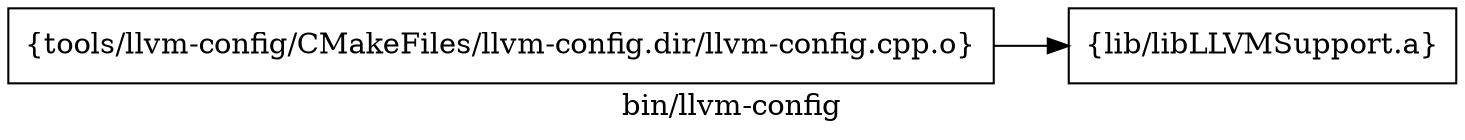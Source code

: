 digraph "bin/llvm-config" {
	label="bin/llvm-config";
	rankdir=LR;
	{ rank=same; Node0x5560e8307df8;  }

	Node0x5560e8307df8 [shape=record,shape=box,group=0,label="{tools/llvm-config/CMakeFiles/llvm-config.dir/llvm-config.cpp.o}"];
	Node0x5560e8307df8 -> Node0x5560e8308e88;
	Node0x5560e8308e88 [shape=record,shape=box,group=0,label="{lib/libLLVMSupport.a}"];
}
